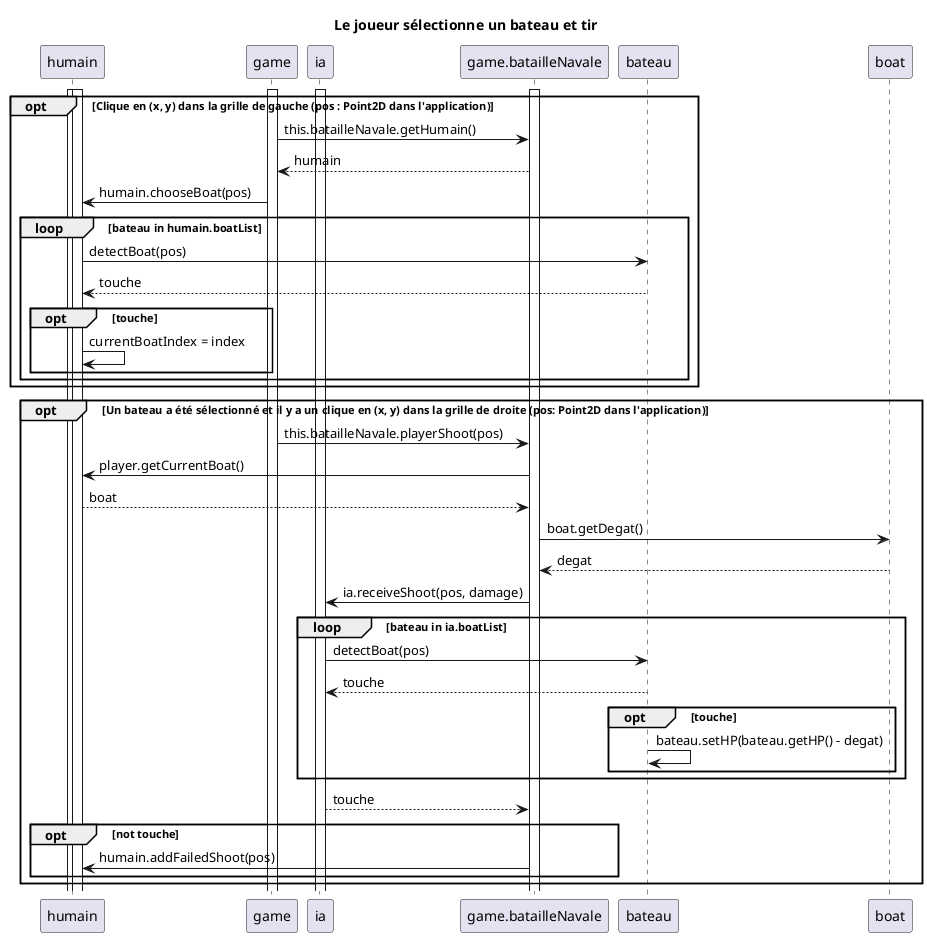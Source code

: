 @startuml

title Le joueur sélectionne un bateau et tir 

activate humain
activate game
activate humain
activate ia
activate game.batailleNavale

opt Clique en (x, y) dans la grille de gauche (pos : Point2D dans l'application)
    game -> game.batailleNavale : this.batailleNavale.getHumain()
    game.batailleNavale --> game : humain
    game -> humain : humain.chooseBoat(pos)
    loop bateau in humain.boatList
        humain -> bateau : detectBoat(pos)
        bateau --> humain : touche
        opt touche
            humain -> humain : currentBoatIndex = index
        end
    end
end

opt Un bateau a été sélectionné et il y a un clique en (x, y) dans la grille de droite (pos: Point2D dans l'application)
    game -> game.batailleNavale : this.batailleNavale.playerShoot(pos)
    
    game.batailleNavale -> humain : player.getCurrentBoat()
    humain --> game.batailleNavale : boat
    game.batailleNavale -> boat : boat.getDegat()
    boat --> game.batailleNavale : degat
    
    game.batailleNavale -> ia : ia.receiveShoot(pos, damage)
    loop bateau in ia.boatList
        ia -> bateau : detectBoat(pos)
        bateau --> ia : touche
        opt touche
            bateau -> bateau : bateau.setHP(bateau.getHP() - degat)
        end
    end
 
    ia --> game.batailleNavale : touche

    opt not touche
        game.batailleNavale -> humain : humain.addFailedShoot(pos)
    end
    

end



@enduml